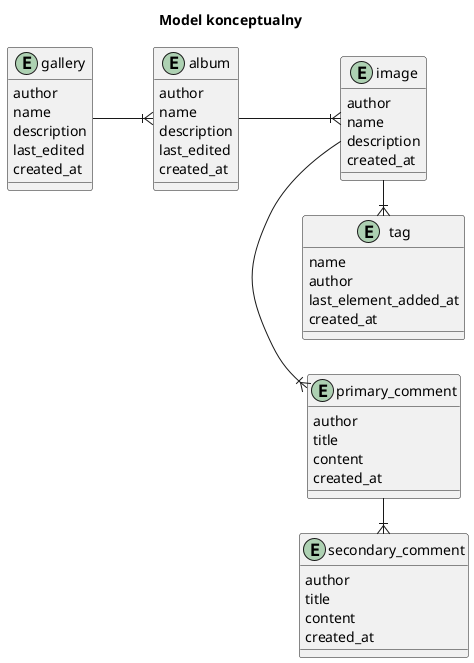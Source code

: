 @startuml
left to right direction
' Horizontal lines:
' Vertical lines: -->, <--, <-->, ->, -|{, <->
title Model konceptualny

entity gallery {
 author
 name
 description
 last_edited
 created_at
}

entity album {
 author
 name
 description
 last_edited
 created_at
}

entity image {
 author
 name
 description
 created_at
}

entity primary_comment {
 author
 title
 content
 created_at
}

entity secondary_comment {
 author
 title
 content
 created_at
}

entity tag {
 name
 author
 last_element_added_at
 created_at
}

gallery --|{ album
album --|{ image
image -|{ primary_comment
primary_comment -|{ secondary_comment
image -|{ tag
@enduml
